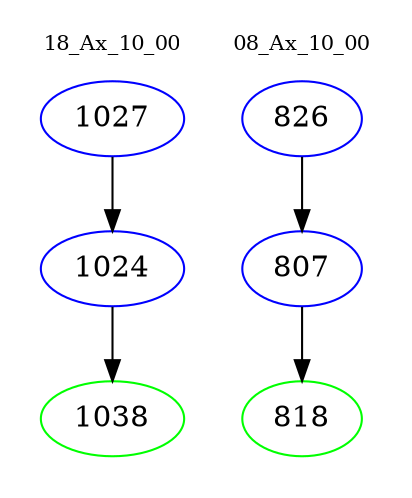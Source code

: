 digraph{
subgraph cluster_0 {
color = white
label = "18_Ax_10_00";
fontsize=10;
T0_1027 [label="1027", color="blue"]
T0_1027 -> T0_1024 [color="black"]
T0_1024 [label="1024", color="blue"]
T0_1024 -> T0_1038 [color="black"]
T0_1038 [label="1038", color="green"]
}
subgraph cluster_1 {
color = white
label = "08_Ax_10_00";
fontsize=10;
T1_826 [label="826", color="blue"]
T1_826 -> T1_807 [color="black"]
T1_807 [label="807", color="blue"]
T1_807 -> T1_818 [color="black"]
T1_818 [label="818", color="green"]
}
}
